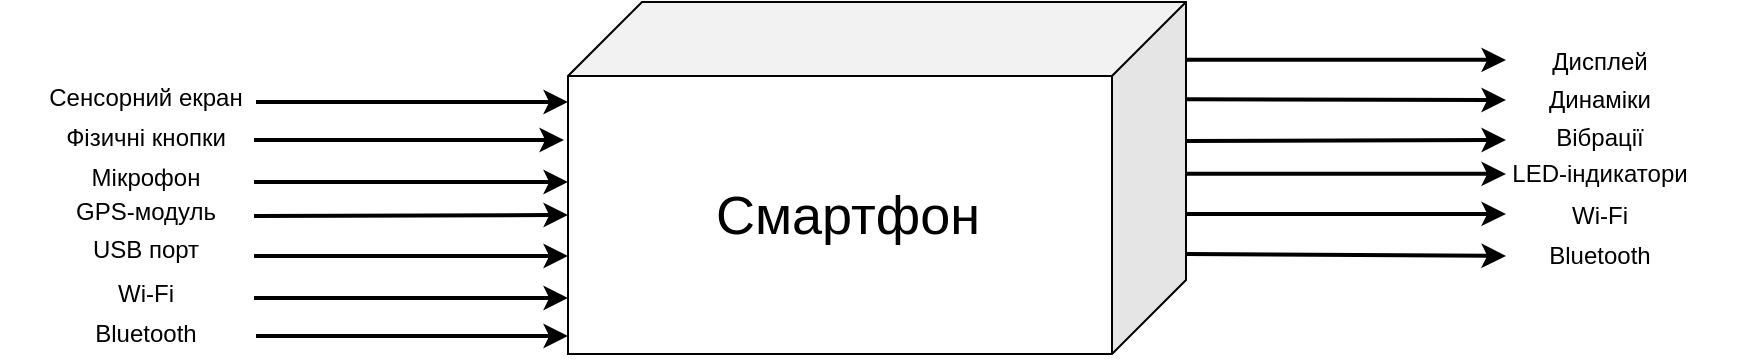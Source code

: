 <mxfile version="26.1.1">
  <diagram name="Page-1" id="58cdce13-f638-feb5-8d6f-7d28b1aa9fa0">
    <mxGraphModel dx="991" dy="668" grid="0" gridSize="10" guides="1" tooltips="1" connect="1" arrows="1" fold="1" page="1" pageScale="1" pageWidth="1100" pageHeight="850" background="none" math="0" shadow="0">
      <root>
        <mxCell id="0" />
        <mxCell id="1" parent="0" />
        <mxCell id="FOn3hF4wjPo6RzS9PWlS-8" value="" style="shape=cube;whiteSpace=wrap;html=1;boundedLbl=1;backgroundOutline=1;darkOpacity=0.05;darkOpacity2=0.1;direction=east;flipH=1;size=37;" vertex="1" parent="1">
          <mxGeometry x="310" y="301" width="309" height="176" as="geometry" />
        </mxCell>
        <mxCell id="FOn3hF4wjPo6RzS9PWlS-10" value="" style="endArrow=classic;html=1;rounded=0;entryX=0;entryY=0;entryDx=309;entryDy=106.5;entryPerimeter=0;startSize=5;strokeColor=default;strokeWidth=2;" edge="1" parent="1" target="FOn3hF4wjPo6RzS9PWlS-8">
          <mxGeometry width="50" height="50" relative="1" as="geometry">
            <mxPoint x="153" y="408" as="sourcePoint" />
            <mxPoint x="233" y="375" as="targetPoint" />
          </mxGeometry>
        </mxCell>
        <mxCell id="FOn3hF4wjPo6RzS9PWlS-11" value="" style="endArrow=classic;html=1;rounded=0;entryX=0;entryY=0;entryDx=309;entryDy=106.5;entryPerimeter=0;startSize=5;strokeColor=default;strokeWidth=2;" edge="1" parent="1">
          <mxGeometry width="50" height="50" relative="1" as="geometry">
            <mxPoint x="153" y="391" as="sourcePoint" />
            <mxPoint x="310" y="391" as="targetPoint" />
          </mxGeometry>
        </mxCell>
        <mxCell id="FOn3hF4wjPo6RzS9PWlS-12" value="" style="endArrow=classic;html=1;rounded=0;entryX=0;entryY=0;entryDx=309;entryDy=106.5;entryPerimeter=0;startSize=5;strokeColor=default;strokeWidth=2;" edge="1" parent="1">
          <mxGeometry width="50" height="50" relative="1" as="geometry">
            <mxPoint x="153" y="370" as="sourcePoint" />
            <mxPoint x="308" y="370" as="targetPoint" />
          </mxGeometry>
        </mxCell>
        <mxCell id="FOn3hF4wjPo6RzS9PWlS-13" value="" style="endArrow=classic;html=1;rounded=0;entryX=0;entryY=0;entryDx=309;entryDy=106.5;entryPerimeter=0;startSize=5;strokeColor=default;strokeWidth=2;" edge="1" parent="1">
          <mxGeometry width="50" height="50" relative="1" as="geometry">
            <mxPoint x="153" y="428" as="sourcePoint" />
            <mxPoint x="310" y="428" as="targetPoint" />
          </mxGeometry>
        </mxCell>
        <mxCell id="FOn3hF4wjPo6RzS9PWlS-14" value="" style="endArrow=classic;html=1;rounded=0;entryX=0;entryY=0;entryDx=309;entryDy=106.5;entryPerimeter=0;startSize=5;strokeColor=default;strokeWidth=2;" edge="1" parent="1">
          <mxGeometry width="50" height="50" relative="1" as="geometry">
            <mxPoint x="153" y="449" as="sourcePoint" />
            <mxPoint x="310" y="449" as="targetPoint" />
          </mxGeometry>
        </mxCell>
        <mxCell id="FOn3hF4wjPo6RzS9PWlS-15" value="" style="endArrow=classic;html=1;rounded=0;entryX=0;entryY=0;entryDx=309;entryDy=106.5;entryPerimeter=0;startSize=5;strokeColor=default;strokeWidth=2;" edge="1" parent="1">
          <mxGeometry width="50" height="50" relative="1" as="geometry">
            <mxPoint x="154" y="468" as="sourcePoint" />
            <mxPoint x="310" y="468" as="targetPoint" />
          </mxGeometry>
        </mxCell>
        <mxCell id="FOn3hF4wjPo6RzS9PWlS-17" value="" style="endArrow=classic;html=1;rounded=0;entryX=0;entryY=0;entryDx=309;entryDy=106.5;entryPerimeter=0;startSize=5;strokeColor=default;strokeWidth=2;" edge="1" parent="1">
          <mxGeometry width="50" height="50" relative="1" as="geometry">
            <mxPoint x="154" y="351" as="sourcePoint" />
            <mxPoint x="310" y="351" as="targetPoint" />
          </mxGeometry>
        </mxCell>
        <mxCell id="FOn3hF4wjPo6RzS9PWlS-25" value="Сенсорний екран" style="text;html=1;align=center;verticalAlign=middle;whiteSpace=wrap;rounded=0;" vertex="1" parent="1">
          <mxGeometry x="26" y="335" width="146" height="28" as="geometry" />
        </mxCell>
        <mxCell id="FOn3hF4wjPo6RzS9PWlS-26" value="Фізичні кнопки" style="text;html=1;align=center;verticalAlign=middle;whiteSpace=wrap;rounded=0;" vertex="1" parent="1">
          <mxGeometry x="26" y="355" width="146" height="28" as="geometry" />
        </mxCell>
        <mxCell id="FOn3hF4wjPo6RzS9PWlS-27" value="Мікрофон" style="text;html=1;align=center;verticalAlign=middle;whiteSpace=wrap;rounded=0;" vertex="1" parent="1">
          <mxGeometry x="26" y="375" width="146" height="28" as="geometry" />
        </mxCell>
        <mxCell id="FOn3hF4wjPo6RzS9PWlS-28" value="USB порт" style="text;html=1;align=center;verticalAlign=middle;whiteSpace=wrap;rounded=0;" vertex="1" parent="1">
          <mxGeometry x="26" y="411" width="146" height="28" as="geometry" />
        </mxCell>
        <mxCell id="FOn3hF4wjPo6RzS9PWlS-29" value="Wi-Fi" style="text;html=1;align=center;verticalAlign=middle;whiteSpace=wrap;rounded=0;" vertex="1" parent="1">
          <mxGeometry x="26" y="433" width="146" height="28" as="geometry" />
        </mxCell>
        <mxCell id="FOn3hF4wjPo6RzS9PWlS-30" value="Bluetooth" style="text;html=1;align=center;verticalAlign=middle;whiteSpace=wrap;rounded=0;" vertex="1" parent="1">
          <mxGeometry x="26" y="453" width="146" height="28" as="geometry" />
        </mxCell>
        <mxCell id="FOn3hF4wjPo6RzS9PWlS-31" value="GPS-модуль" style="text;html=1;align=center;verticalAlign=middle;whiteSpace=wrap;rounded=0;" vertex="1" parent="1">
          <mxGeometry x="26" y="392" width="146" height="28" as="geometry" />
        </mxCell>
        <mxCell id="FOn3hF4wjPo6RzS9PWlS-32" value="Дисплей" style="text;html=1;align=center;verticalAlign=middle;whiteSpace=wrap;rounded=0;" vertex="1" parent="1">
          <mxGeometry x="753" y="317" width="146" height="28" as="geometry" />
        </mxCell>
        <mxCell id="FOn3hF4wjPo6RzS9PWlS-33" value="Динаміки" style="text;html=1;align=center;verticalAlign=middle;whiteSpace=wrap;rounded=0;" vertex="1" parent="1">
          <mxGeometry x="753" y="336" width="146" height="28" as="geometry" />
        </mxCell>
        <mxCell id="FOn3hF4wjPo6RzS9PWlS-34" value="Вібрації" style="text;html=1;align=center;verticalAlign=middle;whiteSpace=wrap;rounded=0;" vertex="1" parent="1">
          <mxGeometry x="753" y="355" width="146" height="28" as="geometry" />
        </mxCell>
        <mxCell id="FOn3hF4wjPo6RzS9PWlS-35" value="LED-індикатори" style="text;html=1;align=center;verticalAlign=middle;whiteSpace=wrap;rounded=0;" vertex="1" parent="1">
          <mxGeometry x="753" y="373" width="146" height="28" as="geometry" />
        </mxCell>
        <mxCell id="FOn3hF4wjPo6RzS9PWlS-36" value="Wi-Fi" style="text;html=1;align=center;verticalAlign=middle;whiteSpace=wrap;rounded=0;" vertex="1" parent="1">
          <mxGeometry x="753" y="394" width="146" height="28" as="geometry" />
        </mxCell>
        <mxCell id="FOn3hF4wjPo6RzS9PWlS-37" value="Bluetooth" style="text;html=1;align=center;verticalAlign=middle;whiteSpace=wrap;rounded=0;" vertex="1" parent="1">
          <mxGeometry x="753" y="414" width="146" height="28" as="geometry" />
        </mxCell>
        <mxCell id="FOn3hF4wjPo6RzS9PWlS-47" value="" style="endArrow=classic;html=1;rounded=0;entryX=0;entryY=0;entryDx=309;entryDy=106.5;entryPerimeter=0;startSize=5;strokeColor=default;strokeWidth=2;exitX=0;exitY=0.488;exitDx=0;exitDy=0;exitPerimeter=0;" edge="1" parent="1" source="FOn3hF4wjPo6RzS9PWlS-8">
          <mxGeometry width="50" height="50" relative="1" as="geometry">
            <mxPoint x="622" y="386.94" as="sourcePoint" />
            <mxPoint x="779" y="386.94" as="targetPoint" />
          </mxGeometry>
        </mxCell>
        <mxCell id="FOn3hF4wjPo6RzS9PWlS-48" value="" style="endArrow=classic;html=1;rounded=0;entryX=0;entryY=0;entryDx=309;entryDy=106.5;entryPerimeter=0;startSize=5;strokeColor=default;strokeWidth=2;exitX=0;exitY=0;exitDx=0;exitDy=69.5;exitPerimeter=0;" edge="1" parent="1" source="FOn3hF4wjPo6RzS9PWlS-8">
          <mxGeometry width="50" height="50" relative="1" as="geometry">
            <mxPoint x="619" y="368" as="sourcePoint" />
            <mxPoint x="779" y="369.94" as="targetPoint" />
          </mxGeometry>
        </mxCell>
        <mxCell id="FOn3hF4wjPo6RzS9PWlS-49" value="" style="endArrow=classic;html=1;rounded=0;startSize=5;strokeColor=default;strokeWidth=2;exitX=0.001;exitY=0.276;exitDx=0;exitDy=0;exitPerimeter=0;" edge="1" parent="1" source="FOn3hF4wjPo6RzS9PWlS-8">
          <mxGeometry width="50" height="50" relative="1" as="geometry">
            <mxPoint x="620" y="350" as="sourcePoint" />
            <mxPoint x="779" y="350" as="targetPoint" />
          </mxGeometry>
        </mxCell>
        <mxCell id="FOn3hF4wjPo6RzS9PWlS-50" value="" style="endArrow=classic;html=1;rounded=0;entryX=0;entryY=0;entryDx=309;entryDy=106.5;entryPerimeter=0;startSize=5;strokeColor=default;strokeWidth=2;exitX=0;exitY=0.602;exitDx=0;exitDy=0;exitPerimeter=0;" edge="1" parent="1" source="FOn3hF4wjPo6RzS9PWlS-8">
          <mxGeometry width="50" height="50" relative="1" as="geometry">
            <mxPoint x="622" y="406.94" as="sourcePoint" />
            <mxPoint x="779" y="406.94" as="targetPoint" />
          </mxGeometry>
        </mxCell>
        <mxCell id="FOn3hF4wjPo6RzS9PWlS-51" value="" style="endArrow=classic;html=1;rounded=0;entryX=0;entryY=0;entryDx=309;entryDy=106.5;entryPerimeter=0;startSize=5;strokeColor=default;strokeWidth=2;exitX=0;exitY=0.716;exitDx=0;exitDy=0;exitPerimeter=0;" edge="1" parent="1" source="FOn3hF4wjPo6RzS9PWlS-8">
          <mxGeometry width="50" height="50" relative="1" as="geometry">
            <mxPoint x="622" y="427.94" as="sourcePoint" />
            <mxPoint x="779" y="427.94" as="targetPoint" />
          </mxGeometry>
        </mxCell>
        <mxCell id="FOn3hF4wjPo6RzS9PWlS-53" value="" style="endArrow=classic;html=1;rounded=0;entryX=0;entryY=0;entryDx=309;entryDy=106.5;entryPerimeter=0;startSize=5;strokeColor=default;strokeWidth=2;exitX=0;exitY=0.164;exitDx=0;exitDy=0;exitPerimeter=0;" edge="1" parent="1" source="FOn3hF4wjPo6RzS9PWlS-8">
          <mxGeometry width="50" height="50" relative="1" as="geometry">
            <mxPoint x="623" y="329.94" as="sourcePoint" />
            <mxPoint x="779" y="329.94" as="targetPoint" />
          </mxGeometry>
        </mxCell>
        <mxCell id="FOn3hF4wjPo6RzS9PWlS-54" value="&lt;font style=&quot;font-size: 27px;&quot;&gt;Смартфон&lt;/font&gt;" style="text;html=1;align=center;verticalAlign=middle;whiteSpace=wrap;rounded=0;" vertex="1" parent="1">
          <mxGeometry x="336" y="367.5" width="228" height="81" as="geometry" />
        </mxCell>
      </root>
    </mxGraphModel>
  </diagram>
</mxfile>
